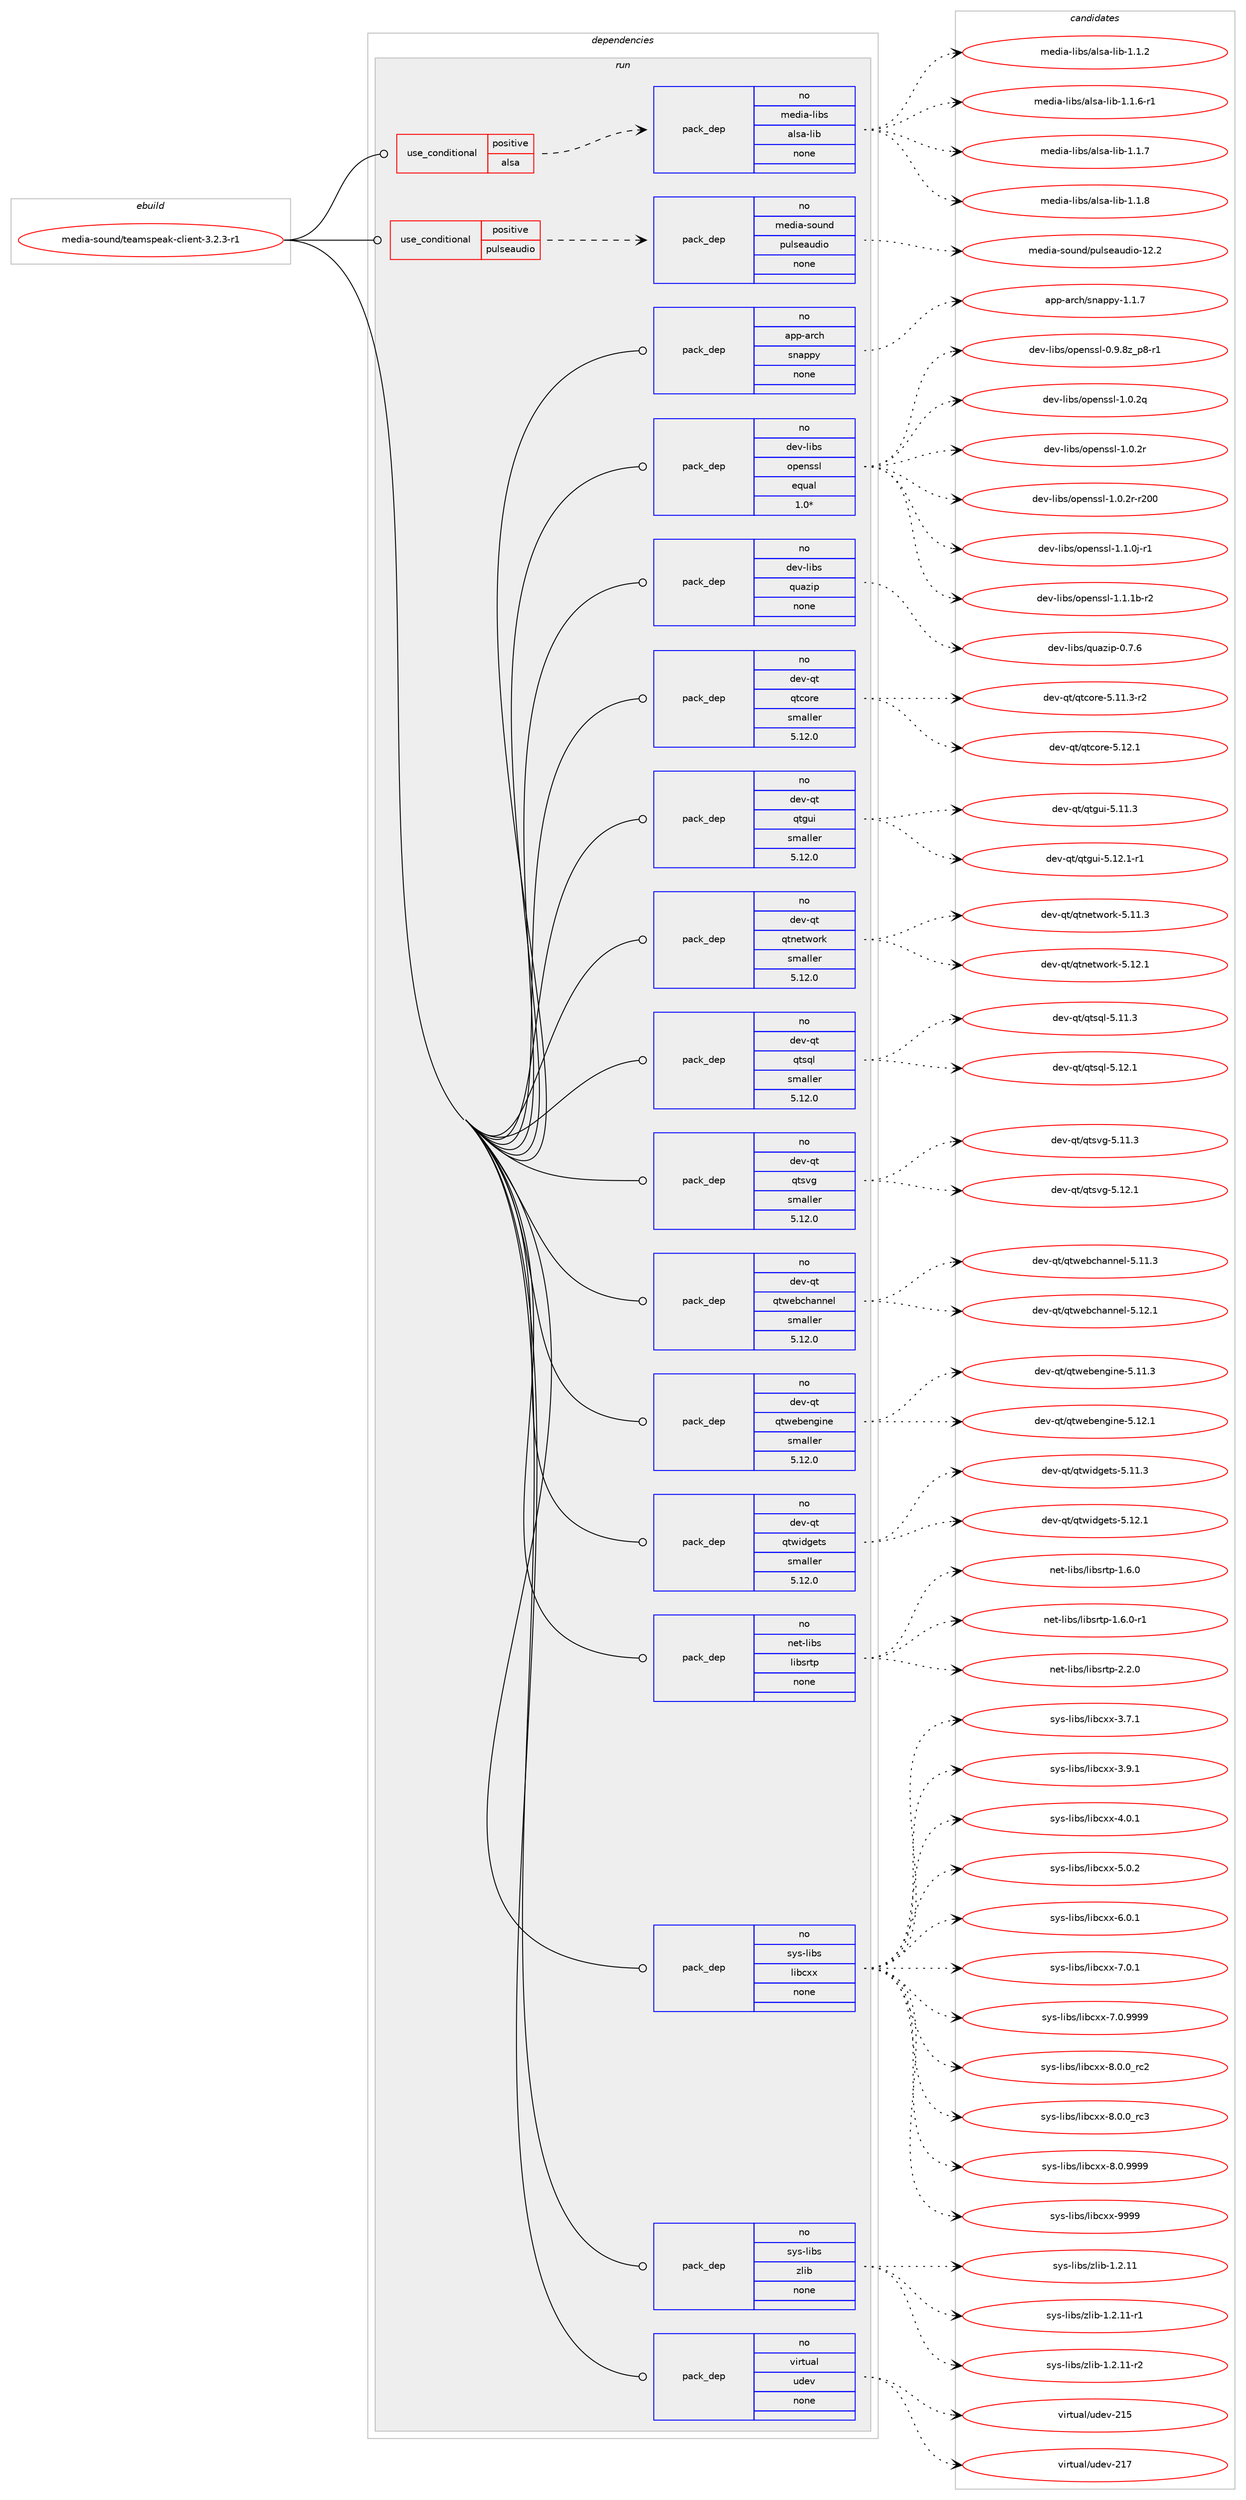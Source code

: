 digraph prolog {

# *************
# Graph options
# *************

newrank=true;
concentrate=true;
compound=true;
graph [rankdir=LR,fontname=Helvetica,fontsize=10,ranksep=1.5];#, ranksep=2.5, nodesep=0.2];
edge  [arrowhead=vee];
node  [fontname=Helvetica,fontsize=10];

# **********
# The ebuild
# **********

subgraph cluster_leftcol {
color=gray;
rank=same;
label=<<i>ebuild</i>>;
id [label="media-sound/teamspeak-client-3.2.3-r1", color=red, width=4, href="../media-sound/teamspeak-client-3.2.3-r1.svg"];
}

# ****************
# The dependencies
# ****************

subgraph cluster_midcol {
color=gray;
label=<<i>dependencies</i>>;
subgraph cluster_compile {
fillcolor="#eeeeee";
style=filled;
label=<<i>compile</i>>;
}
subgraph cluster_compileandrun {
fillcolor="#eeeeee";
style=filled;
label=<<i>compile and run</i>>;
}
subgraph cluster_run {
fillcolor="#eeeeee";
style=filled;
label=<<i>run</i>>;
subgraph cond438325 {
dependency1631121 [label=<<TABLE BORDER="0" CELLBORDER="1" CELLSPACING="0" CELLPADDING="4"><TR><TD ROWSPAN="3" CELLPADDING="10">use_conditional</TD></TR><TR><TD>positive</TD></TR><TR><TD>alsa</TD></TR></TABLE>>, shape=none, color=red];
subgraph pack1166452 {
dependency1631122 [label=<<TABLE BORDER="0" CELLBORDER="1" CELLSPACING="0" CELLPADDING="4" WIDTH="220"><TR><TD ROWSPAN="6" CELLPADDING="30">pack_dep</TD></TR><TR><TD WIDTH="110">no</TD></TR><TR><TD>media-libs</TD></TR><TR><TD>alsa-lib</TD></TR><TR><TD>none</TD></TR><TR><TD></TD></TR></TABLE>>, shape=none, color=blue];
}
dependency1631121:e -> dependency1631122:w [weight=20,style="dashed",arrowhead="vee"];
}
id:e -> dependency1631121:w [weight=20,style="solid",arrowhead="odot"];
subgraph cond438326 {
dependency1631123 [label=<<TABLE BORDER="0" CELLBORDER="1" CELLSPACING="0" CELLPADDING="4"><TR><TD ROWSPAN="3" CELLPADDING="10">use_conditional</TD></TR><TR><TD>positive</TD></TR><TR><TD>pulseaudio</TD></TR></TABLE>>, shape=none, color=red];
subgraph pack1166453 {
dependency1631124 [label=<<TABLE BORDER="0" CELLBORDER="1" CELLSPACING="0" CELLPADDING="4" WIDTH="220"><TR><TD ROWSPAN="6" CELLPADDING="30">pack_dep</TD></TR><TR><TD WIDTH="110">no</TD></TR><TR><TD>media-sound</TD></TR><TR><TD>pulseaudio</TD></TR><TR><TD>none</TD></TR><TR><TD></TD></TR></TABLE>>, shape=none, color=blue];
}
dependency1631123:e -> dependency1631124:w [weight=20,style="dashed",arrowhead="vee"];
}
id:e -> dependency1631123:w [weight=20,style="solid",arrowhead="odot"];
subgraph pack1166454 {
dependency1631125 [label=<<TABLE BORDER="0" CELLBORDER="1" CELLSPACING="0" CELLPADDING="4" WIDTH="220"><TR><TD ROWSPAN="6" CELLPADDING="30">pack_dep</TD></TR><TR><TD WIDTH="110">no</TD></TR><TR><TD>app-arch</TD></TR><TR><TD>snappy</TD></TR><TR><TD>none</TD></TR><TR><TD></TD></TR></TABLE>>, shape=none, color=blue];
}
id:e -> dependency1631125:w [weight=20,style="solid",arrowhead="odot"];
subgraph pack1166455 {
dependency1631126 [label=<<TABLE BORDER="0" CELLBORDER="1" CELLSPACING="0" CELLPADDING="4" WIDTH="220"><TR><TD ROWSPAN="6" CELLPADDING="30">pack_dep</TD></TR><TR><TD WIDTH="110">no</TD></TR><TR><TD>dev-libs</TD></TR><TR><TD>openssl</TD></TR><TR><TD>equal</TD></TR><TR><TD>1.0*</TD></TR></TABLE>>, shape=none, color=blue];
}
id:e -> dependency1631126:w [weight=20,style="solid",arrowhead="odot"];
subgraph pack1166456 {
dependency1631127 [label=<<TABLE BORDER="0" CELLBORDER="1" CELLSPACING="0" CELLPADDING="4" WIDTH="220"><TR><TD ROWSPAN="6" CELLPADDING="30">pack_dep</TD></TR><TR><TD WIDTH="110">no</TD></TR><TR><TD>dev-libs</TD></TR><TR><TD>quazip</TD></TR><TR><TD>none</TD></TR><TR><TD></TD></TR></TABLE>>, shape=none, color=blue];
}
id:e -> dependency1631127:w [weight=20,style="solid",arrowhead="odot"];
subgraph pack1166457 {
dependency1631128 [label=<<TABLE BORDER="0" CELLBORDER="1" CELLSPACING="0" CELLPADDING="4" WIDTH="220"><TR><TD ROWSPAN="6" CELLPADDING="30">pack_dep</TD></TR><TR><TD WIDTH="110">no</TD></TR><TR><TD>dev-qt</TD></TR><TR><TD>qtcore</TD></TR><TR><TD>smaller</TD></TR><TR><TD>5.12.0</TD></TR></TABLE>>, shape=none, color=blue];
}
id:e -> dependency1631128:w [weight=20,style="solid",arrowhead="odot"];
subgraph pack1166458 {
dependency1631129 [label=<<TABLE BORDER="0" CELLBORDER="1" CELLSPACING="0" CELLPADDING="4" WIDTH="220"><TR><TD ROWSPAN="6" CELLPADDING="30">pack_dep</TD></TR><TR><TD WIDTH="110">no</TD></TR><TR><TD>dev-qt</TD></TR><TR><TD>qtgui</TD></TR><TR><TD>smaller</TD></TR><TR><TD>5.12.0</TD></TR></TABLE>>, shape=none, color=blue];
}
id:e -> dependency1631129:w [weight=20,style="solid",arrowhead="odot"];
subgraph pack1166459 {
dependency1631130 [label=<<TABLE BORDER="0" CELLBORDER="1" CELLSPACING="0" CELLPADDING="4" WIDTH="220"><TR><TD ROWSPAN="6" CELLPADDING="30">pack_dep</TD></TR><TR><TD WIDTH="110">no</TD></TR><TR><TD>dev-qt</TD></TR><TR><TD>qtnetwork</TD></TR><TR><TD>smaller</TD></TR><TR><TD>5.12.0</TD></TR></TABLE>>, shape=none, color=blue];
}
id:e -> dependency1631130:w [weight=20,style="solid",arrowhead="odot"];
subgraph pack1166460 {
dependency1631131 [label=<<TABLE BORDER="0" CELLBORDER="1" CELLSPACING="0" CELLPADDING="4" WIDTH="220"><TR><TD ROWSPAN="6" CELLPADDING="30">pack_dep</TD></TR><TR><TD WIDTH="110">no</TD></TR><TR><TD>dev-qt</TD></TR><TR><TD>qtsql</TD></TR><TR><TD>smaller</TD></TR><TR><TD>5.12.0</TD></TR></TABLE>>, shape=none, color=blue];
}
id:e -> dependency1631131:w [weight=20,style="solid",arrowhead="odot"];
subgraph pack1166461 {
dependency1631132 [label=<<TABLE BORDER="0" CELLBORDER="1" CELLSPACING="0" CELLPADDING="4" WIDTH="220"><TR><TD ROWSPAN="6" CELLPADDING="30">pack_dep</TD></TR><TR><TD WIDTH="110">no</TD></TR><TR><TD>dev-qt</TD></TR><TR><TD>qtsvg</TD></TR><TR><TD>smaller</TD></TR><TR><TD>5.12.0</TD></TR></TABLE>>, shape=none, color=blue];
}
id:e -> dependency1631132:w [weight=20,style="solid",arrowhead="odot"];
subgraph pack1166462 {
dependency1631133 [label=<<TABLE BORDER="0" CELLBORDER="1" CELLSPACING="0" CELLPADDING="4" WIDTH="220"><TR><TD ROWSPAN="6" CELLPADDING="30">pack_dep</TD></TR><TR><TD WIDTH="110">no</TD></TR><TR><TD>dev-qt</TD></TR><TR><TD>qtwebchannel</TD></TR><TR><TD>smaller</TD></TR><TR><TD>5.12.0</TD></TR></TABLE>>, shape=none, color=blue];
}
id:e -> dependency1631133:w [weight=20,style="solid",arrowhead="odot"];
subgraph pack1166463 {
dependency1631134 [label=<<TABLE BORDER="0" CELLBORDER="1" CELLSPACING="0" CELLPADDING="4" WIDTH="220"><TR><TD ROWSPAN="6" CELLPADDING="30">pack_dep</TD></TR><TR><TD WIDTH="110">no</TD></TR><TR><TD>dev-qt</TD></TR><TR><TD>qtwebengine</TD></TR><TR><TD>smaller</TD></TR><TR><TD>5.12.0</TD></TR></TABLE>>, shape=none, color=blue];
}
id:e -> dependency1631134:w [weight=20,style="solid",arrowhead="odot"];
subgraph pack1166464 {
dependency1631135 [label=<<TABLE BORDER="0" CELLBORDER="1" CELLSPACING="0" CELLPADDING="4" WIDTH="220"><TR><TD ROWSPAN="6" CELLPADDING="30">pack_dep</TD></TR><TR><TD WIDTH="110">no</TD></TR><TR><TD>dev-qt</TD></TR><TR><TD>qtwidgets</TD></TR><TR><TD>smaller</TD></TR><TR><TD>5.12.0</TD></TR></TABLE>>, shape=none, color=blue];
}
id:e -> dependency1631135:w [weight=20,style="solid",arrowhead="odot"];
subgraph pack1166465 {
dependency1631136 [label=<<TABLE BORDER="0" CELLBORDER="1" CELLSPACING="0" CELLPADDING="4" WIDTH="220"><TR><TD ROWSPAN="6" CELLPADDING="30">pack_dep</TD></TR><TR><TD WIDTH="110">no</TD></TR><TR><TD>net-libs</TD></TR><TR><TD>libsrtp</TD></TR><TR><TD>none</TD></TR><TR><TD></TD></TR></TABLE>>, shape=none, color=blue];
}
id:e -> dependency1631136:w [weight=20,style="solid",arrowhead="odot"];
subgraph pack1166466 {
dependency1631137 [label=<<TABLE BORDER="0" CELLBORDER="1" CELLSPACING="0" CELLPADDING="4" WIDTH="220"><TR><TD ROWSPAN="6" CELLPADDING="30">pack_dep</TD></TR><TR><TD WIDTH="110">no</TD></TR><TR><TD>sys-libs</TD></TR><TR><TD>libcxx</TD></TR><TR><TD>none</TD></TR><TR><TD></TD></TR></TABLE>>, shape=none, color=blue];
}
id:e -> dependency1631137:w [weight=20,style="solid",arrowhead="odot"];
subgraph pack1166467 {
dependency1631138 [label=<<TABLE BORDER="0" CELLBORDER="1" CELLSPACING="0" CELLPADDING="4" WIDTH="220"><TR><TD ROWSPAN="6" CELLPADDING="30">pack_dep</TD></TR><TR><TD WIDTH="110">no</TD></TR><TR><TD>sys-libs</TD></TR><TR><TD>zlib</TD></TR><TR><TD>none</TD></TR><TR><TD></TD></TR></TABLE>>, shape=none, color=blue];
}
id:e -> dependency1631138:w [weight=20,style="solid",arrowhead="odot"];
subgraph pack1166468 {
dependency1631139 [label=<<TABLE BORDER="0" CELLBORDER="1" CELLSPACING="0" CELLPADDING="4" WIDTH="220"><TR><TD ROWSPAN="6" CELLPADDING="30">pack_dep</TD></TR><TR><TD WIDTH="110">no</TD></TR><TR><TD>virtual</TD></TR><TR><TD>udev</TD></TR><TR><TD>none</TD></TR><TR><TD></TD></TR></TABLE>>, shape=none, color=blue];
}
id:e -> dependency1631139:w [weight=20,style="solid",arrowhead="odot"];
}
}

# **************
# The candidates
# **************

subgraph cluster_choices {
rank=same;
color=gray;
label=<<i>candidates</i>>;

subgraph choice1166452 {
color=black;
nodesep=1;
choice1091011001059745108105981154797108115974510810598454946494650 [label="media-libs/alsa-lib-1.1.2", color=red, width=4,href="../media-libs/alsa-lib-1.1.2.svg"];
choice10910110010597451081059811547971081159745108105984549464946544511449 [label="media-libs/alsa-lib-1.1.6-r1", color=red, width=4,href="../media-libs/alsa-lib-1.1.6-r1.svg"];
choice1091011001059745108105981154797108115974510810598454946494655 [label="media-libs/alsa-lib-1.1.7", color=red, width=4,href="../media-libs/alsa-lib-1.1.7.svg"];
choice1091011001059745108105981154797108115974510810598454946494656 [label="media-libs/alsa-lib-1.1.8", color=red, width=4,href="../media-libs/alsa-lib-1.1.8.svg"];
dependency1631122:e -> choice1091011001059745108105981154797108115974510810598454946494650:w [style=dotted,weight="100"];
dependency1631122:e -> choice10910110010597451081059811547971081159745108105984549464946544511449:w [style=dotted,weight="100"];
dependency1631122:e -> choice1091011001059745108105981154797108115974510810598454946494655:w [style=dotted,weight="100"];
dependency1631122:e -> choice1091011001059745108105981154797108115974510810598454946494656:w [style=dotted,weight="100"];
}
subgraph choice1166453 {
color=black;
nodesep=1;
choice109101100105974511511111711010047112117108115101971171001051114549504650 [label="media-sound/pulseaudio-12.2", color=red, width=4,href="../media-sound/pulseaudio-12.2.svg"];
dependency1631124:e -> choice109101100105974511511111711010047112117108115101971171001051114549504650:w [style=dotted,weight="100"];
}
subgraph choice1166454 {
color=black;
nodesep=1;
choice971121124597114991044711511097112112121454946494655 [label="app-arch/snappy-1.1.7", color=red, width=4,href="../app-arch/snappy-1.1.7.svg"];
dependency1631125:e -> choice971121124597114991044711511097112112121454946494655:w [style=dotted,weight="100"];
}
subgraph choice1166455 {
color=black;
nodesep=1;
choice10010111845108105981154711111210111011511510845484657465612295112564511449 [label="dev-libs/openssl-0.9.8z_p8-r1", color=red, width=4,href="../dev-libs/openssl-0.9.8z_p8-r1.svg"];
choice100101118451081059811547111112101110115115108454946484650113 [label="dev-libs/openssl-1.0.2q", color=red, width=4,href="../dev-libs/openssl-1.0.2q.svg"];
choice100101118451081059811547111112101110115115108454946484650114 [label="dev-libs/openssl-1.0.2r", color=red, width=4,href="../dev-libs/openssl-1.0.2r.svg"];
choice10010111845108105981154711111210111011511510845494648465011445114504848 [label="dev-libs/openssl-1.0.2r-r200", color=red, width=4,href="../dev-libs/openssl-1.0.2r-r200.svg"];
choice1001011184510810598115471111121011101151151084549464946481064511449 [label="dev-libs/openssl-1.1.0j-r1", color=red, width=4,href="../dev-libs/openssl-1.1.0j-r1.svg"];
choice100101118451081059811547111112101110115115108454946494649984511450 [label="dev-libs/openssl-1.1.1b-r2", color=red, width=4,href="../dev-libs/openssl-1.1.1b-r2.svg"];
dependency1631126:e -> choice10010111845108105981154711111210111011511510845484657465612295112564511449:w [style=dotted,weight="100"];
dependency1631126:e -> choice100101118451081059811547111112101110115115108454946484650113:w [style=dotted,weight="100"];
dependency1631126:e -> choice100101118451081059811547111112101110115115108454946484650114:w [style=dotted,weight="100"];
dependency1631126:e -> choice10010111845108105981154711111210111011511510845494648465011445114504848:w [style=dotted,weight="100"];
dependency1631126:e -> choice1001011184510810598115471111121011101151151084549464946481064511449:w [style=dotted,weight="100"];
dependency1631126:e -> choice100101118451081059811547111112101110115115108454946494649984511450:w [style=dotted,weight="100"];
}
subgraph choice1166456 {
color=black;
nodesep=1;
choice10010111845108105981154711311797122105112454846554654 [label="dev-libs/quazip-0.7.6", color=red, width=4,href="../dev-libs/quazip-0.7.6.svg"];
dependency1631127:e -> choice10010111845108105981154711311797122105112454846554654:w [style=dotted,weight="100"];
}
subgraph choice1166457 {
color=black;
nodesep=1;
choice100101118451131164711311699111114101455346494946514511450 [label="dev-qt/qtcore-5.11.3-r2", color=red, width=4,href="../dev-qt/qtcore-5.11.3-r2.svg"];
choice10010111845113116471131169911111410145534649504649 [label="dev-qt/qtcore-5.12.1", color=red, width=4,href="../dev-qt/qtcore-5.12.1.svg"];
dependency1631128:e -> choice100101118451131164711311699111114101455346494946514511450:w [style=dotted,weight="100"];
dependency1631128:e -> choice10010111845113116471131169911111410145534649504649:w [style=dotted,weight="100"];
}
subgraph choice1166458 {
color=black;
nodesep=1;
choice100101118451131164711311610311710545534649494651 [label="dev-qt/qtgui-5.11.3", color=red, width=4,href="../dev-qt/qtgui-5.11.3.svg"];
choice1001011184511311647113116103117105455346495046494511449 [label="dev-qt/qtgui-5.12.1-r1", color=red, width=4,href="../dev-qt/qtgui-5.12.1-r1.svg"];
dependency1631129:e -> choice100101118451131164711311610311710545534649494651:w [style=dotted,weight="100"];
dependency1631129:e -> choice1001011184511311647113116103117105455346495046494511449:w [style=dotted,weight="100"];
}
subgraph choice1166459 {
color=black;
nodesep=1;
choice100101118451131164711311611010111611911111410745534649494651 [label="dev-qt/qtnetwork-5.11.3", color=red, width=4,href="../dev-qt/qtnetwork-5.11.3.svg"];
choice100101118451131164711311611010111611911111410745534649504649 [label="dev-qt/qtnetwork-5.12.1", color=red, width=4,href="../dev-qt/qtnetwork-5.12.1.svg"];
dependency1631130:e -> choice100101118451131164711311611010111611911111410745534649494651:w [style=dotted,weight="100"];
dependency1631130:e -> choice100101118451131164711311611010111611911111410745534649504649:w [style=dotted,weight="100"];
}
subgraph choice1166460 {
color=black;
nodesep=1;
choice100101118451131164711311611511310845534649494651 [label="dev-qt/qtsql-5.11.3", color=red, width=4,href="../dev-qt/qtsql-5.11.3.svg"];
choice100101118451131164711311611511310845534649504649 [label="dev-qt/qtsql-5.12.1", color=red, width=4,href="../dev-qt/qtsql-5.12.1.svg"];
dependency1631131:e -> choice100101118451131164711311611511310845534649494651:w [style=dotted,weight="100"];
dependency1631131:e -> choice100101118451131164711311611511310845534649504649:w [style=dotted,weight="100"];
}
subgraph choice1166461 {
color=black;
nodesep=1;
choice100101118451131164711311611511810345534649494651 [label="dev-qt/qtsvg-5.11.3", color=red, width=4,href="../dev-qt/qtsvg-5.11.3.svg"];
choice100101118451131164711311611511810345534649504649 [label="dev-qt/qtsvg-5.12.1", color=red, width=4,href="../dev-qt/qtsvg-5.12.1.svg"];
dependency1631132:e -> choice100101118451131164711311611511810345534649494651:w [style=dotted,weight="100"];
dependency1631132:e -> choice100101118451131164711311611511810345534649504649:w [style=dotted,weight="100"];
}
subgraph choice1166462 {
color=black;
nodesep=1;
choice100101118451131164711311611910198991049711011010110845534649494651 [label="dev-qt/qtwebchannel-5.11.3", color=red, width=4,href="../dev-qt/qtwebchannel-5.11.3.svg"];
choice100101118451131164711311611910198991049711011010110845534649504649 [label="dev-qt/qtwebchannel-5.12.1", color=red, width=4,href="../dev-qt/qtwebchannel-5.12.1.svg"];
dependency1631133:e -> choice100101118451131164711311611910198991049711011010110845534649494651:w [style=dotted,weight="100"];
dependency1631133:e -> choice100101118451131164711311611910198991049711011010110845534649504649:w [style=dotted,weight="100"];
}
subgraph choice1166463 {
color=black;
nodesep=1;
choice10010111845113116471131161191019810111010310511010145534649494651 [label="dev-qt/qtwebengine-5.11.3", color=red, width=4,href="../dev-qt/qtwebengine-5.11.3.svg"];
choice10010111845113116471131161191019810111010310511010145534649504649 [label="dev-qt/qtwebengine-5.12.1", color=red, width=4,href="../dev-qt/qtwebengine-5.12.1.svg"];
dependency1631134:e -> choice10010111845113116471131161191019810111010310511010145534649494651:w [style=dotted,weight="100"];
dependency1631134:e -> choice10010111845113116471131161191019810111010310511010145534649504649:w [style=dotted,weight="100"];
}
subgraph choice1166464 {
color=black;
nodesep=1;
choice100101118451131164711311611910510010310111611545534649494651 [label="dev-qt/qtwidgets-5.11.3", color=red, width=4,href="../dev-qt/qtwidgets-5.11.3.svg"];
choice100101118451131164711311611910510010310111611545534649504649 [label="dev-qt/qtwidgets-5.12.1", color=red, width=4,href="../dev-qt/qtwidgets-5.12.1.svg"];
dependency1631135:e -> choice100101118451131164711311611910510010310111611545534649494651:w [style=dotted,weight="100"];
dependency1631135:e -> choice100101118451131164711311611910510010310111611545534649504649:w [style=dotted,weight="100"];
}
subgraph choice1166465 {
color=black;
nodesep=1;
choice11010111645108105981154710810598115114116112454946544648 [label="net-libs/libsrtp-1.6.0", color=red, width=4,href="../net-libs/libsrtp-1.6.0.svg"];
choice110101116451081059811547108105981151141161124549465446484511449 [label="net-libs/libsrtp-1.6.0-r1", color=red, width=4,href="../net-libs/libsrtp-1.6.0-r1.svg"];
choice11010111645108105981154710810598115114116112455046504648 [label="net-libs/libsrtp-2.2.0", color=red, width=4,href="../net-libs/libsrtp-2.2.0.svg"];
dependency1631136:e -> choice11010111645108105981154710810598115114116112454946544648:w [style=dotted,weight="100"];
dependency1631136:e -> choice110101116451081059811547108105981151141161124549465446484511449:w [style=dotted,weight="100"];
dependency1631136:e -> choice11010111645108105981154710810598115114116112455046504648:w [style=dotted,weight="100"];
}
subgraph choice1166466 {
color=black;
nodesep=1;
choice1151211154510810598115471081059899120120455146554649 [label="sys-libs/libcxx-3.7.1", color=red, width=4,href="../sys-libs/libcxx-3.7.1.svg"];
choice1151211154510810598115471081059899120120455146574649 [label="sys-libs/libcxx-3.9.1", color=red, width=4,href="../sys-libs/libcxx-3.9.1.svg"];
choice1151211154510810598115471081059899120120455246484649 [label="sys-libs/libcxx-4.0.1", color=red, width=4,href="../sys-libs/libcxx-4.0.1.svg"];
choice1151211154510810598115471081059899120120455346484650 [label="sys-libs/libcxx-5.0.2", color=red, width=4,href="../sys-libs/libcxx-5.0.2.svg"];
choice1151211154510810598115471081059899120120455446484649 [label="sys-libs/libcxx-6.0.1", color=red, width=4,href="../sys-libs/libcxx-6.0.1.svg"];
choice1151211154510810598115471081059899120120455546484649 [label="sys-libs/libcxx-7.0.1", color=red, width=4,href="../sys-libs/libcxx-7.0.1.svg"];
choice1151211154510810598115471081059899120120455546484657575757 [label="sys-libs/libcxx-7.0.9999", color=red, width=4,href="../sys-libs/libcxx-7.0.9999.svg"];
choice1151211154510810598115471081059899120120455646484648951149950 [label="sys-libs/libcxx-8.0.0_rc2", color=red, width=4,href="../sys-libs/libcxx-8.0.0_rc2.svg"];
choice1151211154510810598115471081059899120120455646484648951149951 [label="sys-libs/libcxx-8.0.0_rc3", color=red, width=4,href="../sys-libs/libcxx-8.0.0_rc3.svg"];
choice1151211154510810598115471081059899120120455646484657575757 [label="sys-libs/libcxx-8.0.9999", color=red, width=4,href="../sys-libs/libcxx-8.0.9999.svg"];
choice11512111545108105981154710810598991201204557575757 [label="sys-libs/libcxx-9999", color=red, width=4,href="../sys-libs/libcxx-9999.svg"];
dependency1631137:e -> choice1151211154510810598115471081059899120120455146554649:w [style=dotted,weight="100"];
dependency1631137:e -> choice1151211154510810598115471081059899120120455146574649:w [style=dotted,weight="100"];
dependency1631137:e -> choice1151211154510810598115471081059899120120455246484649:w [style=dotted,weight="100"];
dependency1631137:e -> choice1151211154510810598115471081059899120120455346484650:w [style=dotted,weight="100"];
dependency1631137:e -> choice1151211154510810598115471081059899120120455446484649:w [style=dotted,weight="100"];
dependency1631137:e -> choice1151211154510810598115471081059899120120455546484649:w [style=dotted,weight="100"];
dependency1631137:e -> choice1151211154510810598115471081059899120120455546484657575757:w [style=dotted,weight="100"];
dependency1631137:e -> choice1151211154510810598115471081059899120120455646484648951149950:w [style=dotted,weight="100"];
dependency1631137:e -> choice1151211154510810598115471081059899120120455646484648951149951:w [style=dotted,weight="100"];
dependency1631137:e -> choice1151211154510810598115471081059899120120455646484657575757:w [style=dotted,weight="100"];
dependency1631137:e -> choice11512111545108105981154710810598991201204557575757:w [style=dotted,weight="100"];
}
subgraph choice1166467 {
color=black;
nodesep=1;
choice1151211154510810598115471221081059845494650464949 [label="sys-libs/zlib-1.2.11", color=red, width=4,href="../sys-libs/zlib-1.2.11.svg"];
choice11512111545108105981154712210810598454946504649494511449 [label="sys-libs/zlib-1.2.11-r1", color=red, width=4,href="../sys-libs/zlib-1.2.11-r1.svg"];
choice11512111545108105981154712210810598454946504649494511450 [label="sys-libs/zlib-1.2.11-r2", color=red, width=4,href="../sys-libs/zlib-1.2.11-r2.svg"];
dependency1631138:e -> choice1151211154510810598115471221081059845494650464949:w [style=dotted,weight="100"];
dependency1631138:e -> choice11512111545108105981154712210810598454946504649494511449:w [style=dotted,weight="100"];
dependency1631138:e -> choice11512111545108105981154712210810598454946504649494511450:w [style=dotted,weight="100"];
}
subgraph choice1166468 {
color=black;
nodesep=1;
choice118105114116117971084711710010111845504953 [label="virtual/udev-215", color=red, width=4,href="../virtual/udev-215.svg"];
choice118105114116117971084711710010111845504955 [label="virtual/udev-217", color=red, width=4,href="../virtual/udev-217.svg"];
dependency1631139:e -> choice118105114116117971084711710010111845504953:w [style=dotted,weight="100"];
dependency1631139:e -> choice118105114116117971084711710010111845504955:w [style=dotted,weight="100"];
}
}

}

